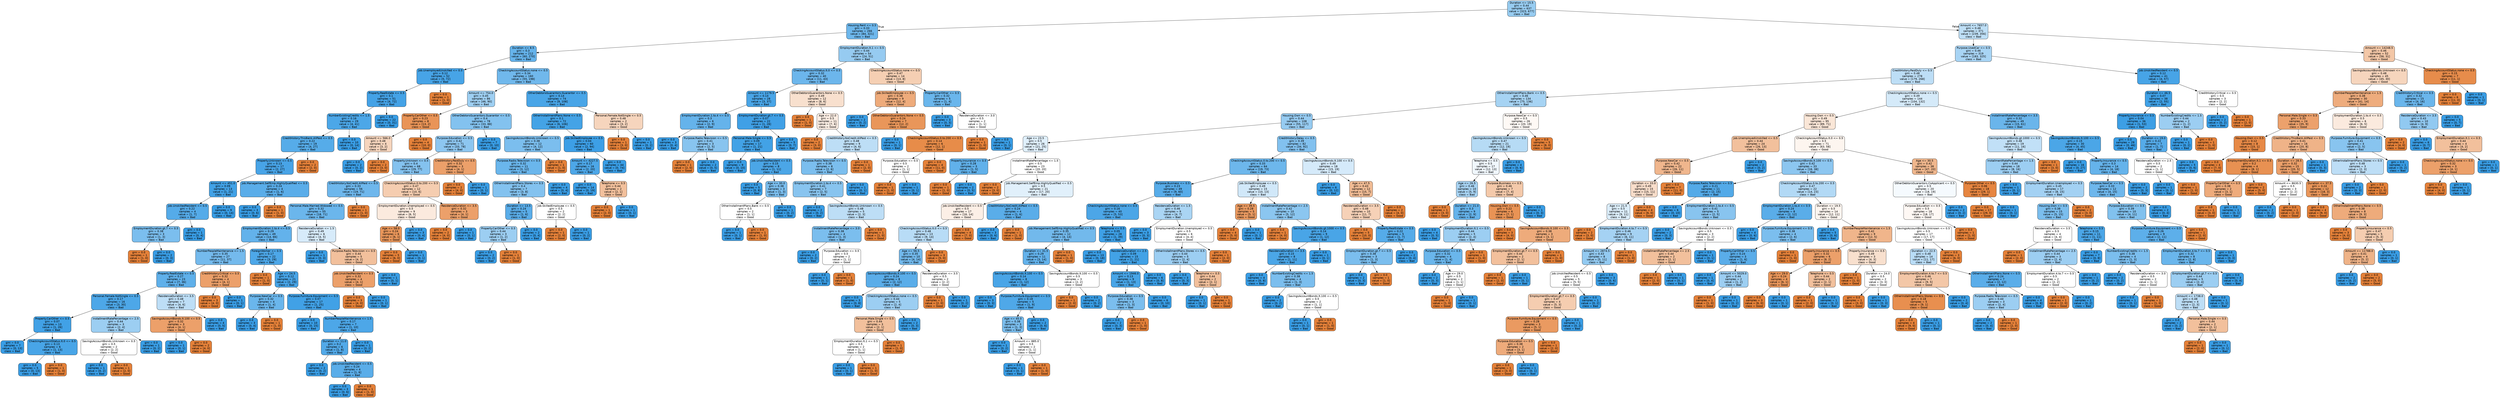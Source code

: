 digraph Tree {
node [shape=box, style="filled, rounded", color="black", fontname=helvetica] ;
edge [fontname=helvetica] ;
0 [label="Duration <= 15.5\ngini = 0.44\nsamples = 637\nvalue = [323, 677]\nclass = Bad", fillcolor="#97ccf1"] ;
1 [label="Housing.Rent <= 0.5\ngini = 0.33\nsamples = 266\nvalue = [84, 321]\nclass = Bad", fillcolor="#6db7ec"] ;
0 -> 1 [labeldistance=2.5, labelangle=45, headlabel="True"] ;
2 [label="Duration <= 8.5\ngini = 0.3\nsamples = 212\nvalue = [60, 270]\nclass = Bad", fillcolor="#65b3eb"] ;
1 -> 2 ;
3 [label="Job.UnemployedUnskilled <= 0.5\ngini = 0.12\nsamples = 52\nvalue = [5, 72]\nclass = Bad", fillcolor="#47a4e7"] ;
2 -> 3 ;
4 [label="Property.RealEstate <= 0.5\ngini = 0.1\nsamples = 51\nvalue = [4, 72]\nclass = Bad", fillcolor="#44a2e6"] ;
3 -> 4 ;
5 [label="NumberExistingCredits <= 1.5\ngini = 0.16\nsamples = 29\nvalue = [4, 41]\nclass = Bad", fillcolor="#4ca7e8"] ;
4 -> 5 ;
6 [label="CreditHistory.ThisBank.AllPaid <= 0.5\ngini = 0.22\nsamples = 19\nvalue = [4, 27]\nclass = Bad", fillcolor="#56ace9"] ;
5 -> 6 ;
7 [label="Property.Unknown <= 0.5\ngini = 0.13\nsamples = 17\nvalue = [2, 27]\nclass = Bad", fillcolor="#48a4e7"] ;
6 -> 7 ;
8 [label="Amount <= 451.0\ngini = 0.09\nsamples = 13\nvalue = [1, 21]\nclass = Bad", fillcolor="#42a2e6"] ;
7 -> 8 ;
9 [label="Job.UnskilledResident <= 0.5\ngini = 0.22\nsamples = 4\nvalue = [1, 7]\nclass = Bad", fillcolor="#55abe9"] ;
8 -> 9 ;
10 [label="EmploymentDuration.gt.7 <= 0.5\ngini = 0.38\nsamples = 3\nvalue = [1, 3]\nclass = Bad", fillcolor="#7bbeee"] ;
9 -> 10 ;
11 [label="gini = 0.0\nsamples = 1\nvalue = [1, 0]\nclass = Good", fillcolor="#e58139"] ;
10 -> 11 ;
12 [label="gini = 0.0\nsamples = 2\nvalue = [0, 3]\nclass = Bad", fillcolor="#399de5"] ;
10 -> 12 ;
13 [label="gini = 0.0\nsamples = 1\nvalue = [0, 4]\nclass = Bad", fillcolor="#399de5"] ;
9 -> 13 ;
14 [label="gini = 0.0\nsamples = 9\nvalue = [0, 14]\nclass = Bad", fillcolor="#399de5"] ;
8 -> 14 ;
15 [label="Job.Management.SelfEmp.HighlyQualified <= 0.5\ngini = 0.24\nsamples = 4\nvalue = [1, 6]\nclass = Bad", fillcolor="#5aade9"] ;
7 -> 15 ;
16 [label="gini = 0.0\nsamples = 3\nvalue = [0, 6]\nclass = Bad", fillcolor="#399de5"] ;
15 -> 16 ;
17 [label="gini = 0.0\nsamples = 1\nvalue = [1, 0]\nclass = Good", fillcolor="#e58139"] ;
15 -> 17 ;
18 [label="gini = 0.0\nsamples = 2\nvalue = [2, 0]\nclass = Good", fillcolor="#e58139"] ;
6 -> 18 ;
19 [label="gini = 0.0\nsamples = 10\nvalue = [0, 14]\nclass = Bad", fillcolor="#399de5"] ;
5 -> 19 ;
20 [label="gini = 0.0\nsamples = 22\nvalue = [0, 31]\nclass = Bad", fillcolor="#399de5"] ;
4 -> 20 ;
21 [label="gini = 0.0\nsamples = 1\nvalue = [1, 0]\nclass = Good", fillcolor="#e58139"] ;
3 -> 21 ;
22 [label="CheckingAccountStatus.none <= 0.5\ngini = 0.34\nsamples = 160\nvalue = [55, 198]\nclass = Bad", fillcolor="#70b8ec"] ;
2 -> 22 ;
23 [label="Amount <= 754.0\ngini = 0.45\nsamples = 86\nvalue = [46, 90]\nclass = Bad", fillcolor="#9ecff2"] ;
22 -> 23 ;
24 [label="Property.CarOther <= 0.5\ngini = 0.23\nsamples = 8\nvalue = [13, 2]\nclass = Good", fillcolor="#e99457"] ;
23 -> 24 ;
25 [label="Amount <= 566.0\ngini = 0.48\nsamples = 4\nvalue = [3, 2]\nclass = Good", fillcolor="#f6d5bd"] ;
24 -> 25 ;
26 [label="gini = 0.0\nsamples = 2\nvalue = [0, 2]\nclass = Bad", fillcolor="#399de5"] ;
25 -> 26 ;
27 [label="gini = 0.0\nsamples = 2\nvalue = [3, 0]\nclass = Good", fillcolor="#e58139"] ;
25 -> 27 ;
28 [label="gini = 0.0\nsamples = 4\nvalue = [10, 0]\nclass = Good", fillcolor="#e58139"] ;
24 -> 28 ;
29 [label="OtherDebtorsGuarantors.Guarantor <= 0.5\ngini = 0.4\nsamples = 78\nvalue = [33, 88]\nclass = Bad", fillcolor="#83c2ef"] ;
23 -> 29 ;
30 [label="Purpose.Education <= 0.5\ngini = 0.42\nsamples = 71\nvalue = [33, 78]\nclass = Bad", fillcolor="#8dc6f0"] ;
29 -> 30 ;
31 [label="Property.Unknown <= 0.5\ngini = 0.4\nsamples = 68\nvalue = [29, 77]\nclass = Bad", fillcolor="#84c2ef"] ;
30 -> 31 ;
32 [label="CreditHistory.NoCredit.AllPaid <= 0.5\ngini = 0.33\nsamples = 56\nvalue = [19, 71]\nclass = Bad", fillcolor="#6eb7ec"] ;
31 -> 32 ;
33 [label="Personal.Male.Married.Widowed <= 0.5\ngini = 0.32\nsamples = 55\nvalue = [18, 71]\nclass = Bad", fillcolor="#6bb6ec"] ;
32 -> 33 ;
34 [label="EmploymentDuration.1.to.4 <= 0.5\ngini = 0.29\nsamples = 49\nvalue = [14, 66]\nclass = Bad", fillcolor="#63b2eb"] ;
33 -> 34 ;
35 [label="NumberPeopleMaintenance <= 1.5\ngini = 0.35\nsamples = 27\nvalue = [11, 37]\nclass = Bad", fillcolor="#74baed"] ;
34 -> 35 ;
36 [label="Property.RealEstate <= 0.5\ngini = 0.27\nsamples = 23\nvalue = [7, 36]\nclass = Bad", fillcolor="#5fb0ea"] ;
35 -> 36 ;
37 [label="Personal.Female.NotSingle <= 0.5\ngini = 0.17\nsamples = 16\nvalue = [3, 30]\nclass = Bad", fillcolor="#4da7e8"] ;
36 -> 37 ;
38 [label="Property.CarOther <= 0.5\ngini = 0.07\nsamples = 13\nvalue = [1, 26]\nclass = Bad", fillcolor="#41a1e6"] ;
37 -> 38 ;
39 [label="gini = 0.0\nsamples = 7\nvalue = [0, 13]\nclass = Bad", fillcolor="#399de5"] ;
38 -> 39 ;
40 [label="CheckingAccountStatus.lt.0 <= 0.5\ngini = 0.13\nsamples = 6\nvalue = [1, 13]\nclass = Bad", fillcolor="#48a5e7"] ;
38 -> 40 ;
41 [label="gini = 0.0\nsamples = 5\nvalue = [0, 13]\nclass = Bad", fillcolor="#399de5"] ;
40 -> 41 ;
42 [label="gini = 0.0\nsamples = 1\nvalue = [1, 0]\nclass = Good", fillcolor="#e58139"] ;
40 -> 42 ;
43 [label="InstallmentRatePercentage <= 2.5\ngini = 0.44\nsamples = 3\nvalue = [2, 4]\nclass = Bad", fillcolor="#9ccef2"] ;
37 -> 43 ;
44 [label="SavingsAccountBonds.Unknown <= 0.5\ngini = 0.5\nsamples = 2\nvalue = [2, 2]\nclass = Good", fillcolor="#ffffff"] ;
43 -> 44 ;
45 [label="gini = 0.0\nsamples = 1\nvalue = [0, 2]\nclass = Bad", fillcolor="#399de5"] ;
44 -> 45 ;
46 [label="gini = 0.0\nsamples = 1\nvalue = [2, 0]\nclass = Good", fillcolor="#e58139"] ;
44 -> 46 ;
47 [label="gini = 0.0\nsamples = 1\nvalue = [0, 2]\nclass = Bad", fillcolor="#399de5"] ;
43 -> 47 ;
48 [label="ResidenceDuration <= 3.5\ngini = 0.48\nsamples = 7\nvalue = [4, 6]\nclass = Bad", fillcolor="#bddef6"] ;
36 -> 48 ;
49 [label="SavingsAccountBonds.lt.100 <= 0.5\ngini = 0.32\nsamples = 3\nvalue = [4, 1]\nclass = Good", fillcolor="#eca06a"] ;
48 -> 49 ;
50 [label="gini = 0.0\nsamples = 1\nvalue = [0, 1]\nclass = Bad", fillcolor="#399de5"] ;
49 -> 50 ;
51 [label="gini = 0.0\nsamples = 2\nvalue = [4, 0]\nclass = Good", fillcolor="#e58139"] ;
49 -> 51 ;
52 [label="gini = 0.0\nsamples = 4\nvalue = [0, 5]\nclass = Bad", fillcolor="#399de5"] ;
48 -> 52 ;
53 [label="CreditHistory.Critical <= 0.5\ngini = 0.32\nsamples = 4\nvalue = [4, 1]\nclass = Good", fillcolor="#eca06a"] ;
35 -> 53 ;
54 [label="gini = 0.0\nsamples = 3\nvalue = [4, 0]\nclass = Good", fillcolor="#e58139"] ;
53 -> 54 ;
55 [label="gini = 0.0\nsamples = 1\nvalue = [0, 1]\nclass = Bad", fillcolor="#399de5"] ;
53 -> 55 ;
56 [label="ForeignWorker <= 0.5\ngini = 0.17\nsamples = 22\nvalue = [3, 29]\nclass = Bad", fillcolor="#4da7e8"] ;
34 -> 56 ;
57 [label="gini = 0.0\nsamples = 1\nvalue = [1, 0]\nclass = Good", fillcolor="#e58139"] ;
56 -> 57 ;
58 [label="Age <= 24.5\ngini = 0.12\nsamples = 21\nvalue = [2, 29]\nclass = Bad", fillcolor="#47a4e7"] ;
56 -> 58 ;
59 [label="Purpose.NewCar <= 0.5\ngini = 0.32\nsamples = 4\nvalue = [1, 4]\nclass = Bad", fillcolor="#6ab6ec"] ;
58 -> 59 ;
60 [label="gini = 0.0\nsamples = 3\nvalue = [0, 4]\nclass = Bad", fillcolor="#399de5"] ;
59 -> 60 ;
61 [label="gini = 0.0\nsamples = 1\nvalue = [1, 0]\nclass = Good", fillcolor="#e58139"] ;
59 -> 61 ;
62 [label="Purpose.Furniture.Equipment <= 0.5\ngini = 0.07\nsamples = 17\nvalue = [1, 25]\nclass = Bad", fillcolor="#41a1e6"] ;
58 -> 62 ;
63 [label="gini = 0.0\nsamples = 10\nvalue = [0, 15]\nclass = Bad", fillcolor="#399de5"] ;
62 -> 63 ;
64 [label="NumberPeopleMaintenance <= 1.5\ngini = 0.17\nsamples = 7\nvalue = [1, 10]\nclass = Bad", fillcolor="#4da7e8"] ;
62 -> 64 ;
65 [label="Duration <= 11.0\ngini = 0.2\nsamples = 6\nvalue = [1, 8]\nclass = Bad", fillcolor="#52a9e8"] ;
64 -> 65 ;
66 [label="gini = 0.0\nsamples = 2\nvalue = [0, 2]\nclass = Bad", fillcolor="#399de5"] ;
65 -> 66 ;
67 [label="Job.UnskilledResident <= 0.5\ngini = 0.24\nsamples = 4\nvalue = [1, 6]\nclass = Bad", fillcolor="#5aade9"] ;
65 -> 67 ;
68 [label="gini = 0.0\nsamples = 3\nvalue = [0, 6]\nclass = Bad", fillcolor="#399de5"] ;
67 -> 68 ;
69 [label="gini = 0.0\nsamples = 1\nvalue = [1, 0]\nclass = Good", fillcolor="#e58139"] ;
67 -> 69 ;
70 [label="gini = 0.0\nsamples = 1\nvalue = [0, 2]\nclass = Bad", fillcolor="#399de5"] ;
64 -> 70 ;
71 [label="ResidenceDuration <= 1.5\ngini = 0.49\nsamples = 6\nvalue = [4, 5]\nclass = Bad", fillcolor="#d7ebfa"] ;
33 -> 71 ;
72 [label="gini = 0.0\nsamples = 1\nvalue = [0, 3]\nclass = Bad", fillcolor="#399de5"] ;
71 -> 72 ;
73 [label="Purpose.Radio.Television <= 0.5\ngini = 0.44\nsamples = 5\nvalue = [4, 2]\nclass = Good", fillcolor="#f2c09c"] ;
71 -> 73 ;
74 [label="Job.UnskilledResident <= 0.5\ngini = 0.32\nsamples = 4\nvalue = [4, 1]\nclass = Good", fillcolor="#eca06a"] ;
73 -> 74 ;
75 [label="gini = 0.0\nsamples = 3\nvalue = [4, 0]\nclass = Good", fillcolor="#e58139"] ;
74 -> 75 ;
76 [label="gini = 0.0\nsamples = 1\nvalue = [0, 1]\nclass = Bad", fillcolor="#399de5"] ;
74 -> 76 ;
77 [label="gini = 0.0\nsamples = 1\nvalue = [0, 1]\nclass = Bad", fillcolor="#399de5"] ;
73 -> 77 ;
78 [label="gini = 0.0\nsamples = 1\nvalue = [1, 0]\nclass = Good", fillcolor="#e58139"] ;
32 -> 78 ;
79 [label="CheckingAccountStatus.0.to.200 <= 0.5\ngini = 0.47\nsamples = 12\nvalue = [10, 6]\nclass = Good", fillcolor="#f5cdb0"] ;
31 -> 79 ;
80 [label="EmploymentDuration.Unemployed <= 0.5\ngini = 0.5\nsamples = 9\nvalue = [6, 5]\nclass = Good", fillcolor="#fbeade"] ;
79 -> 80 ;
81 [label="Age <= 58.0\ngini = 0.24\nsamples = 6\nvalue = [6, 1]\nclass = Good", fillcolor="#e9965a"] ;
80 -> 81 ;
82 [label="gini = 0.0\nsamples = 5\nvalue = [6, 0]\nclass = Good", fillcolor="#e58139"] ;
81 -> 82 ;
83 [label="gini = 0.0\nsamples = 1\nvalue = [0, 1]\nclass = Bad", fillcolor="#399de5"] ;
81 -> 83 ;
84 [label="gini = 0.0\nsamples = 3\nvalue = [0, 4]\nclass = Bad", fillcolor="#399de5"] ;
80 -> 84 ;
85 [label="ResidenceDuration <= 3.5\ngini = 0.32\nsamples = 3\nvalue = [4, 1]\nclass = Good", fillcolor="#eca06a"] ;
79 -> 85 ;
86 [label="gini = 0.0\nsamples = 2\nvalue = [4, 0]\nclass = Good", fillcolor="#e58139"] ;
85 -> 86 ;
87 [label="gini = 0.0\nsamples = 1\nvalue = [0, 1]\nclass = Bad", fillcolor="#399de5"] ;
85 -> 87 ;
88 [label="CreditHistory.PaidDuly <= 0.5\ngini = 0.32\nsamples = 3\nvalue = [4, 1]\nclass = Good", fillcolor="#eca06a"] ;
30 -> 88 ;
89 [label="gini = 0.0\nsamples = 2\nvalue = [4, 0]\nclass = Good", fillcolor="#e58139"] ;
88 -> 89 ;
90 [label="gini = 0.0\nsamples = 1\nvalue = [0, 1]\nclass = Bad", fillcolor="#399de5"] ;
88 -> 90 ;
91 [label="gini = 0.0\nsamples = 7\nvalue = [0, 10]\nclass = Bad", fillcolor="#399de5"] ;
29 -> 91 ;
92 [label="OtherDebtorsGuarantors.Guarantor <= 0.5\ngini = 0.14\nsamples = 74\nvalue = [9, 108]\nclass = Bad", fillcolor="#49a5e7"] ;
22 -> 92 ;
93 [label="OtherInstallmentPlans.None <= 0.5\ngini = 0.1\nsamples = 72\nvalue = [6, 106]\nclass = Bad", fillcolor="#44a3e6"] ;
92 -> 93 ;
94 [label="SavingsAccountBonds.Unknown <= 0.5\ngini = 0.38\nsamples = 12\nvalue = [4, 12]\nclass = Bad", fillcolor="#7bbeee"] ;
93 -> 94 ;
95 [label="Purpose.Radio.Television <= 0.5\ngini = 0.32\nsamples = 11\nvalue = [3, 12]\nclass = Bad", fillcolor="#6ab6ec"] ;
94 -> 95 ;
96 [label="OtherInstallmentPlans.Stores <= 0.5\ngini = 0.4\nsamples = 7\nvalue = [3, 8]\nclass = Bad", fillcolor="#83c2ef"] ;
95 -> 96 ;
97 [label="Duration <= 13.5\ngini = 0.24\nsamples = 5\nvalue = [1, 6]\nclass = Bad", fillcolor="#5aade9"] ;
96 -> 97 ;
98 [label="Property.CarOther <= 0.5\ngini = 0.44\nsamples = 3\nvalue = [1, 2]\nclass = Bad", fillcolor="#9ccef2"] ;
97 -> 98 ;
99 [label="gini = 0.0\nsamples = 2\nvalue = [0, 2]\nclass = Bad", fillcolor="#399de5"] ;
98 -> 99 ;
100 [label="gini = 0.0\nsamples = 1\nvalue = [1, 0]\nclass = Good", fillcolor="#e58139"] ;
98 -> 100 ;
101 [label="gini = 0.0\nsamples = 2\nvalue = [0, 4]\nclass = Bad", fillcolor="#399de5"] ;
97 -> 101 ;
102 [label="Job.SkilledEmployee <= 0.5\ngini = 0.5\nsamples = 2\nvalue = [2, 2]\nclass = Good", fillcolor="#ffffff"] ;
96 -> 102 ;
103 [label="gini = 0.0\nsamples = 1\nvalue = [2, 0]\nclass = Good", fillcolor="#e58139"] ;
102 -> 103 ;
104 [label="gini = 0.0\nsamples = 1\nvalue = [0, 2]\nclass = Bad", fillcolor="#399de5"] ;
102 -> 104 ;
105 [label="gini = 0.0\nsamples = 4\nvalue = [0, 4]\nclass = Bad", fillcolor="#399de5"] ;
95 -> 105 ;
106 [label="gini = 0.0\nsamples = 1\nvalue = [1, 0]\nclass = Good", fillcolor="#e58139"] ;
94 -> 106 ;
107 [label="Job.SkilledEmployee <= 0.5\ngini = 0.04\nsamples = 60\nvalue = [2, 94]\nclass = Bad", fillcolor="#3d9fe6"] ;
93 -> 107 ;
108 [label="Amount <= 4227.5\ngini = 0.17\nsamples = 16\nvalue = [2, 20]\nclass = Bad", fillcolor="#4da7e8"] ;
107 -> 108 ;
109 [label="gini = 0.0\nsamples = 14\nvalue = [0, 19]\nclass = Bad", fillcolor="#399de5"] ;
108 -> 109 ;
110 [label="Telephone <= 0.5\ngini = 0.44\nsamples = 2\nvalue = [2, 1]\nclass = Good", fillcolor="#f2c09c"] ;
108 -> 110 ;
111 [label="gini = 0.0\nsamples = 1\nvalue = [2, 0]\nclass = Good", fillcolor="#e58139"] ;
110 -> 111 ;
112 [label="gini = 0.0\nsamples = 1\nvalue = [0, 1]\nclass = Bad", fillcolor="#399de5"] ;
110 -> 112 ;
113 [label="gini = 0.0\nsamples = 44\nvalue = [0, 74]\nclass = Bad", fillcolor="#399de5"] ;
107 -> 113 ;
114 [label="Personal.Female.NotSingle <= 0.5\ngini = 0.48\nsamples = 2\nvalue = [3, 2]\nclass = Good", fillcolor="#f6d5bd"] ;
92 -> 114 ;
115 [label="gini = 0.0\nsamples = 1\nvalue = [3, 0]\nclass = Good", fillcolor="#e58139"] ;
114 -> 115 ;
116 [label="gini = 0.0\nsamples = 1\nvalue = [0, 2]\nclass = Bad", fillcolor="#399de5"] ;
114 -> 116 ;
117 [label="EmploymentDuration.lt.1 <= 0.5\ngini = 0.44\nsamples = 54\nvalue = [24, 51]\nclass = Bad", fillcolor="#96cbf1"] ;
1 -> 117 ;
118 [label="CheckingAccountStatus.lt.0 <= 0.5\ngini = 0.32\nsamples = 40\nvalue = [11, 43]\nclass = Bad", fillcolor="#6cb6ec"] ;
117 -> 118 ;
119 [label="Amount <= 1179.5\ngini = 0.14\nsamples = 28\nvalue = [3, 37]\nclass = Bad", fillcolor="#49a5e7"] ;
118 -> 119 ;
120 [label="EmploymentDuration.1.to.4 <= 0.5\ngini = 0.3\nsamples = 6\nvalue = [2, 9]\nclass = Bad", fillcolor="#65b3eb"] ;
119 -> 120 ;
121 [label="gini = 0.0\nsamples = 3\nvalue = [0, 4]\nclass = Bad", fillcolor="#399de5"] ;
120 -> 121 ;
122 [label="Purpose.Radio.Television <= 0.5\ngini = 0.41\nsamples = 3\nvalue = [2, 5]\nclass = Bad", fillcolor="#88c4ef"] ;
120 -> 122 ;
123 [label="gini = 0.0\nsamples = 1\nvalue = [2, 0]\nclass = Good", fillcolor="#e58139"] ;
122 -> 123 ;
124 [label="gini = 0.0\nsamples = 2\nvalue = [0, 5]\nclass = Bad", fillcolor="#399de5"] ;
122 -> 124 ;
125 [label="EmploymentDuration.gt.7 <= 0.5\ngini = 0.07\nsamples = 22\nvalue = [1, 28]\nclass = Bad", fillcolor="#40a0e6"] ;
119 -> 125 ;
126 [label="Personal.Male.Single <= 0.5\ngini = 0.09\nsamples = 17\nvalue = [1, 21]\nclass = Bad", fillcolor="#42a2e6"] ;
125 -> 126 ;
127 [label="gini = 0.0\nsamples = 9\nvalue = [0, 10]\nclass = Bad", fillcolor="#399de5"] ;
126 -> 127 ;
128 [label="Job.UnskilledResident <= 0.5\ngini = 0.15\nsamples = 8\nvalue = [1, 11]\nclass = Bad", fillcolor="#4ba6e7"] ;
126 -> 128 ;
129 [label="gini = 0.0\nsamples = 5\nvalue = [0, 8]\nclass = Bad", fillcolor="#399de5"] ;
128 -> 129 ;
130 [label="Age <= 30.0\ngini = 0.38\nsamples = 3\nvalue = [1, 3]\nclass = Bad", fillcolor="#7bbeee"] ;
128 -> 130 ;
131 [label="OtherInstallmentPlans.Bank <= 0.5\ngini = 0.5\nsamples = 2\nvalue = [1, 1]\nclass = Good", fillcolor="#ffffff"] ;
130 -> 131 ;
132 [label="gini = 0.0\nsamples = 1\nvalue = [0, 1]\nclass = Bad", fillcolor="#399de5"] ;
131 -> 132 ;
133 [label="gini = 0.0\nsamples = 1\nvalue = [1, 0]\nclass = Good", fillcolor="#e58139"] ;
131 -> 133 ;
134 [label="gini = 0.0\nsamples = 1\nvalue = [0, 2]\nclass = Bad", fillcolor="#399de5"] ;
130 -> 134 ;
135 [label="gini = 0.0\nsamples = 5\nvalue = [0, 7]\nclass = Bad", fillcolor="#399de5"] ;
125 -> 135 ;
136 [label="OtherDebtorsGuarantors.None <= 0.5\ngini = 0.49\nsamples = 12\nvalue = [8, 6]\nclass = Good", fillcolor="#f8e0ce"] ;
118 -> 136 ;
137 [label="gini = 0.0\nsamples = 1\nvalue = [1, 0]\nclass = Good", fillcolor="#e58139"] ;
136 -> 137 ;
138 [label="Age <= 22.0\ngini = 0.5\nsamples = 11\nvalue = [7, 6]\nclass = Good", fillcolor="#fbede3"] ;
136 -> 138 ;
139 [label="gini = 0.0\nsamples = 2\nvalue = [3, 0]\nclass = Good", fillcolor="#e58139"] ;
138 -> 139 ;
140 [label="CreditHistory.NoCredit.AllPaid <= 0.5\ngini = 0.48\nsamples = 9\nvalue = [4, 6]\nclass = Bad", fillcolor="#bddef6"] ;
138 -> 140 ;
141 [label="Purpose.Radio.Television <= 0.5\ngini = 0.38\nsamples = 8\nvalue = [2, 6]\nclass = Bad", fillcolor="#7bbeee"] ;
140 -> 141 ;
142 [label="EmploymentDuration.1.to.4 <= 0.5\ngini = 0.41\nsamples = 7\nvalue = [2, 5]\nclass = Bad", fillcolor="#88c4ef"] ;
141 -> 142 ;
143 [label="gini = 0.0\nsamples = 2\nvalue = [0, 2]\nclass = Bad", fillcolor="#399de5"] ;
142 -> 143 ;
144 [label="SavingsAccountBonds.Unknown <= 0.5\ngini = 0.48\nsamples = 5\nvalue = [2, 3]\nclass = Bad", fillcolor="#bddef6"] ;
142 -> 144 ;
145 [label="InstallmentRatePercentage <= 3.0\ngini = 0.38\nsamples = 4\nvalue = [1, 3]\nclass = Bad", fillcolor="#7bbeee"] ;
144 -> 145 ;
146 [label="gini = 0.0\nsamples = 2\nvalue = [0, 2]\nclass = Bad", fillcolor="#399de5"] ;
145 -> 146 ;
147 [label="Purpose.Education <= 0.5\ngini = 0.5\nsamples = 2\nvalue = [1, 1]\nclass = Good", fillcolor="#ffffff"] ;
145 -> 147 ;
148 [label="gini = 0.0\nsamples = 1\nvalue = [0, 1]\nclass = Bad", fillcolor="#399de5"] ;
147 -> 148 ;
149 [label="gini = 0.0\nsamples = 1\nvalue = [1, 0]\nclass = Good", fillcolor="#e58139"] ;
147 -> 149 ;
150 [label="gini = 0.0\nsamples = 1\nvalue = [1, 0]\nclass = Good", fillcolor="#e58139"] ;
144 -> 150 ;
151 [label="gini = 0.0\nsamples = 1\nvalue = [0, 1]\nclass = Bad", fillcolor="#399de5"] ;
141 -> 151 ;
152 [label="gini = 0.0\nsamples = 1\nvalue = [2, 0]\nclass = Good", fillcolor="#e58139"] ;
140 -> 152 ;
153 [label="CheckingAccountStatus.none <= 0.5\ngini = 0.47\nsamples = 14\nvalue = [13, 8]\nclass = Good", fillcolor="#f5cfb3"] ;
117 -> 153 ;
154 [label="Job.SkilledEmployee <= 0.5\ngini = 0.38\nsamples = 9\nvalue = [12, 4]\nclass = Good", fillcolor="#eeab7b"] ;
153 -> 154 ;
155 [label="gini = 0.0\nsamples = 2\nvalue = [0, 2]\nclass = Bad", fillcolor="#399de5"] ;
154 -> 155 ;
156 [label="OtherDebtorsGuarantors.None <= 0.5\ngini = 0.24\nsamples = 7\nvalue = [12, 2]\nclass = Good", fillcolor="#e9965a"] ;
154 -> 156 ;
157 [label="gini = 0.0\nsamples = 1\nvalue = [0, 1]\nclass = Bad", fillcolor="#399de5"] ;
156 -> 157 ;
158 [label="CheckingAccountStatus.0.to.200 <= 0.5\ngini = 0.14\nsamples = 6\nvalue = [12, 1]\nclass = Good", fillcolor="#e78c49"] ;
156 -> 158 ;
159 [label="Purpose.Education <= 0.5\ngini = 0.5\nsamples = 2\nvalue = [1, 1]\nclass = Good", fillcolor="#ffffff"] ;
158 -> 159 ;
160 [label="gini = 0.0\nsamples = 1\nvalue = [1, 0]\nclass = Good", fillcolor="#e58139"] ;
159 -> 160 ;
161 [label="gini = 0.0\nsamples = 1\nvalue = [0, 1]\nclass = Bad", fillcolor="#399de5"] ;
159 -> 161 ;
162 [label="gini = 0.0\nsamples = 4\nvalue = [11, 0]\nclass = Good", fillcolor="#e58139"] ;
158 -> 162 ;
163 [label="Property.CarOther <= 0.5\ngini = 0.32\nsamples = 5\nvalue = [1, 4]\nclass = Bad", fillcolor="#6ab6ec"] ;
153 -> 163 ;
164 [label="gini = 0.0\nsamples = 3\nvalue = [0, 3]\nclass = Bad", fillcolor="#399de5"] ;
163 -> 164 ;
165 [label="ResidenceDuration <= 3.0\ngini = 0.5\nsamples = 2\nvalue = [1, 1]\nclass = Good", fillcolor="#ffffff"] ;
163 -> 165 ;
166 [label="gini = 0.0\nsamples = 1\nvalue = [1, 0]\nclass = Good", fillcolor="#e58139"] ;
165 -> 166 ;
167 [label="gini = 0.0\nsamples = 1\nvalue = [0, 1]\nclass = Bad", fillcolor="#399de5"] ;
165 -> 167 ;
168 [label="Amount <= 7657.0\ngini = 0.48\nsamples = 371\nvalue = [239, 356]\nclass = Bad", fillcolor="#bedff6"] ;
0 -> 168 [labeldistance=2.5, labelangle=-45, headlabel="False"] ;
169 [label="Purpose.UsedCar <= 0.5\ngini = 0.46\nsamples = 319\nvalue = [183, 325]\nclass = Bad", fillcolor="#a8d4f4"] ;
168 -> 169 ;
170 [label="CreditHistory.PaidDuly <= 0.5\ngini = 0.48\nsamples = 278\nvalue = [179, 268]\nclass = Bad", fillcolor="#bddef6"] ;
169 -> 170 ;
171 [label="OtherInstallmentPlans.Bank <= 0.5\ngini = 0.46\nsamples = 134\nvalue = [75, 136]\nclass = Bad", fillcolor="#a6d3f3"] ;
170 -> 171 ;
172 [label="Housing.Own <= 0.5\ngini = 0.44\nsamples = 108\nvalue = [55, 117]\nclass = Bad", fillcolor="#96cbf1"] ;
171 -> 172 ;
173 [label="Age <= 23.5\ngini = 0.5\nsamples = 26\nvalue = [21, 25]\nclass = Bad", fillcolor="#dfeffb"] ;
172 -> 173 ;
174 [label="Property.Insurance <= 0.5\ngini = 0.28\nsamples = 3\nvalue = [1, 5]\nclass = Bad", fillcolor="#61b1ea"] ;
173 -> 174 ;
175 [label="gini = 0.0\nsamples = 1\nvalue = [1, 0]\nclass = Good", fillcolor="#e58139"] ;
174 -> 175 ;
176 [label="gini = 0.0\nsamples = 2\nvalue = [0, 5]\nclass = Bad", fillcolor="#399de5"] ;
174 -> 176 ;
177 [label="InstallmentRatePercentage <= 1.5\ngini = 0.5\nsamples = 23\nvalue = [20, 20]\nclass = Good", fillcolor="#ffffff"] ;
173 -> 177 ;
178 [label="gini = 0.0\nsamples = 2\nvalue = [3, 0]\nclass = Good", fillcolor="#e58139"] ;
177 -> 178 ;
179 [label="Job.Management.SelfEmp.HighlyQualified <= 0.5\ngini = 0.5\nsamples = 21\nvalue = [17, 20]\nclass = Bad", fillcolor="#e1f0fb"] ;
177 -> 179 ;
180 [label="Job.UnskilledResident <= 0.5\ngini = 0.5\nsamples = 17\nvalue = [16, 14]\nclass = Good", fillcolor="#fcefe6"] ;
179 -> 180 ;
181 [label="CheckingAccountStatus.lt.0 <= 0.5\ngini = 0.48\nsamples = 13\nvalue = [9, 14]\nclass = Bad", fillcolor="#b8dcf6"] ;
180 -> 181 ;
182 [label="Age <= 56.5\ngini = 0.35\nsamples = 10\nvalue = [4, 14]\nclass = Bad", fillcolor="#72b9ec"] ;
181 -> 182 ;
183 [label="SavingsAccountBonds.lt.100 <= 0.5\ngini = 0.24\nsamples = 8\nvalue = [2, 12]\nclass = Bad", fillcolor="#5aade9"] ;
182 -> 183 ;
184 [label="gini = 0.0\nsamples = 3\nvalue = [0, 8]\nclass = Bad", fillcolor="#399de5"] ;
183 -> 184 ;
185 [label="CheckingAccountStatus.none <= 0.5\ngini = 0.44\nsamples = 5\nvalue = [2, 4]\nclass = Bad", fillcolor="#9ccef2"] ;
183 -> 185 ;
186 [label="Personal.Male.Single <= 0.5\ngini = 0.44\nsamples = 3\nvalue = [2, 1]\nclass = Good", fillcolor="#f2c09c"] ;
185 -> 186 ;
187 [label="EmploymentDuration.lt.1 <= 0.5\ngini = 0.5\nsamples = 2\nvalue = [1, 1]\nclass = Good", fillcolor="#ffffff"] ;
186 -> 187 ;
188 [label="gini = 0.0\nsamples = 1\nvalue = [0, 1]\nclass = Bad", fillcolor="#399de5"] ;
187 -> 188 ;
189 [label="gini = 0.0\nsamples = 1\nvalue = [1, 0]\nclass = Good", fillcolor="#e58139"] ;
187 -> 189 ;
190 [label="gini = 0.0\nsamples = 1\nvalue = [1, 0]\nclass = Good", fillcolor="#e58139"] ;
186 -> 190 ;
191 [label="gini = 0.0\nsamples = 2\nvalue = [0, 3]\nclass = Bad", fillcolor="#399de5"] ;
185 -> 191 ;
192 [label="ResidenceDuration <= 3.5\ngini = 0.5\nsamples = 2\nvalue = [2, 2]\nclass = Good", fillcolor="#ffffff"] ;
182 -> 192 ;
193 [label="gini = 0.0\nsamples = 1\nvalue = [2, 0]\nclass = Good", fillcolor="#e58139"] ;
192 -> 193 ;
194 [label="gini = 0.0\nsamples = 1\nvalue = [0, 2]\nclass = Bad", fillcolor="#399de5"] ;
192 -> 194 ;
195 [label="gini = 0.0\nsamples = 3\nvalue = [5, 0]\nclass = Good", fillcolor="#e58139"] ;
181 -> 195 ;
196 [label="gini = 0.0\nsamples = 4\nvalue = [7, 0]\nclass = Good", fillcolor="#e58139"] ;
180 -> 196 ;
197 [label="CreditHistory.NoCredit.AllPaid <= 0.5\ngini = 0.24\nsamples = 4\nvalue = [1, 6]\nclass = Bad", fillcolor="#5aade9"] ;
179 -> 197 ;
198 [label="gini = 0.0\nsamples = 3\nvalue = [0, 6]\nclass = Bad", fillcolor="#399de5"] ;
197 -> 198 ;
199 [label="gini = 0.0\nsamples = 1\nvalue = [1, 0]\nclass = Good", fillcolor="#e58139"] ;
197 -> 199 ;
200 [label="CreditHistory.Delay <= 0.5\ngini = 0.39\nsamples = 82\nvalue = [34, 92]\nclass = Bad", fillcolor="#82c1ef"] ;
172 -> 200 ;
201 [label="CheckingAccountStatus.0.to.200 <= 0.5\ngini = 0.33\nsamples = 64\nvalue = [19, 73]\nclass = Bad", fillcolor="#6db7ec"] ;
200 -> 201 ;
202 [label="Purpose.Business <= 0.5\ngini = 0.23\nsamples = 49\nvalue = [9, 60]\nclass = Bad", fillcolor="#57ace9"] ;
201 -> 202 ;
203 [label="CheckingAccountStatus.none <= 0.5\ngini = 0.16\nsamples = 40\nvalue = [5, 53]\nclass = Bad", fillcolor="#4ca6e7"] ;
202 -> 203 ;
204 [label="Job.Management.SelfEmp.HighlyQualified <= 0.5\ngini = 0.35\nsamples = 12\nvalue = [4, 14]\nclass = Bad", fillcolor="#72b9ec"] ;
203 -> 204 ;
205 [label="Duration <= 31.5\ngini = 0.29\nsamples = 11\nvalue = [3, 14]\nclass = Bad", fillcolor="#63b2eb"] ;
204 -> 205 ;
206 [label="SavingsAccountBonds.lt.100 <= 0.5\ngini = 0.14\nsamples = 8\nvalue = [1, 12]\nclass = Bad", fillcolor="#49a5e7"] ;
205 -> 206 ;
207 [label="gini = 0.0\nsamples = 3\nvalue = [0, 3]\nclass = Bad", fillcolor="#399de5"] ;
206 -> 207 ;
208 [label="Purpose.Furniture.Equipment <= 0.5\ngini = 0.18\nsamples = 5\nvalue = [1, 9]\nclass = Bad", fillcolor="#4fa8e8"] ;
206 -> 208 ;
209 [label="Age <= 45.0\ngini = 0.38\nsamples = 3\nvalue = [1, 3]\nclass = Bad", fillcolor="#7bbeee"] ;
208 -> 209 ;
210 [label="gini = 0.0\nsamples = 1\nvalue = [0, 2]\nclass = Bad", fillcolor="#399de5"] ;
209 -> 210 ;
211 [label="Amount <= 885.0\ngini = 0.5\nsamples = 2\nvalue = [1, 1]\nclass = Good", fillcolor="#ffffff"] ;
209 -> 211 ;
212 [label="gini = 0.0\nsamples = 1\nvalue = [0, 1]\nclass = Bad", fillcolor="#399de5"] ;
211 -> 212 ;
213 [label="gini = 0.0\nsamples = 1\nvalue = [1, 0]\nclass = Good", fillcolor="#e58139"] ;
211 -> 213 ;
214 [label="gini = 0.0\nsamples = 2\nvalue = [0, 6]\nclass = Bad", fillcolor="#399de5"] ;
208 -> 214 ;
215 [label="SavingsAccountBonds.lt.100 <= 0.5\ngini = 0.5\nsamples = 3\nvalue = [2, 2]\nclass = Good", fillcolor="#ffffff"] ;
205 -> 215 ;
216 [label="gini = 0.0\nsamples = 1\nvalue = [2, 0]\nclass = Good", fillcolor="#e58139"] ;
215 -> 216 ;
217 [label="gini = 0.0\nsamples = 2\nvalue = [0, 2]\nclass = Bad", fillcolor="#399de5"] ;
215 -> 217 ;
218 [label="gini = 0.0\nsamples = 1\nvalue = [1, 0]\nclass = Good", fillcolor="#e58139"] ;
204 -> 218 ;
219 [label="Telephone <= 0.5\ngini = 0.05\nsamples = 28\nvalue = [1, 39]\nclass = Bad", fillcolor="#3ea0e6"] ;
203 -> 219 ;
220 [label="gini = 0.0\nsamples = 13\nvalue = [0, 18]\nclass = Bad", fillcolor="#399de5"] ;
219 -> 220 ;
221 [label="ResidenceDuration <= 2.5\ngini = 0.09\nsamples = 15\nvalue = [1, 21]\nclass = Bad", fillcolor="#42a2e6"] ;
219 -> 221 ;
222 [label="Amount <= 1946.0\ngini = 0.13\nsamples = 9\nvalue = [1, 13]\nclass = Bad", fillcolor="#48a5e7"] ;
221 -> 222 ;
223 [label="Purpose.Education <= 0.5\ngini = 0.38\nsamples = 3\nvalue = [1, 3]\nclass = Bad", fillcolor="#7bbeee"] ;
222 -> 223 ;
224 [label="gini = 0.0\nsamples = 2\nvalue = [0, 3]\nclass = Bad", fillcolor="#399de5"] ;
223 -> 224 ;
225 [label="gini = 0.0\nsamples = 1\nvalue = [1, 0]\nclass = Good", fillcolor="#e58139"] ;
223 -> 225 ;
226 [label="gini = 0.0\nsamples = 6\nvalue = [0, 10]\nclass = Bad", fillcolor="#399de5"] ;
222 -> 226 ;
227 [label="gini = 0.0\nsamples = 6\nvalue = [0, 8]\nclass = Bad", fillcolor="#399de5"] ;
221 -> 227 ;
228 [label="ResidenceDuration <= 1.5\ngini = 0.46\nsamples = 9\nvalue = [4, 7]\nclass = Bad", fillcolor="#aad5f4"] ;
202 -> 228 ;
229 [label="gini = 0.0\nsamples = 3\nvalue = [0, 3]\nclass = Bad", fillcolor="#399de5"] ;
228 -> 229 ;
230 [label="EmploymentDuration.Unemployed <= 0.5\ngini = 0.5\nsamples = 6\nvalue = [4, 4]\nclass = Good", fillcolor="#ffffff"] ;
228 -> 230 ;
231 [label="OtherInstallmentPlans.Stores <= 0.5\ngini = 0.44\nsamples = 5\nvalue = [2, 4]\nclass = Bad", fillcolor="#9ccef2"] ;
230 -> 231 ;
232 [label="gini = 0.0\nsamples = 3\nvalue = [0, 3]\nclass = Bad", fillcolor="#399de5"] ;
231 -> 232 ;
233 [label="Telephone <= 0.5\ngini = 0.44\nsamples = 2\nvalue = [2, 1]\nclass = Good", fillcolor="#f2c09c"] ;
231 -> 233 ;
234 [label="gini = 0.0\nsamples = 1\nvalue = [0, 1]\nclass = Bad", fillcolor="#399de5"] ;
233 -> 234 ;
235 [label="gini = 0.0\nsamples = 1\nvalue = [2, 0]\nclass = Good", fillcolor="#e58139"] ;
233 -> 235 ;
236 [label="gini = 0.0\nsamples = 1\nvalue = [2, 0]\nclass = Good", fillcolor="#e58139"] ;
230 -> 236 ;
237 [label="Job.SkilledEmployee <= 0.5\ngini = 0.49\nsamples = 15\nvalue = [10, 13]\nclass = Bad", fillcolor="#d1e8f9"] ;
201 -> 237 ;
238 [label="Age <= 39.5\ngini = 0.28\nsamples = 5\nvalue = [5, 1]\nclass = Good", fillcolor="#ea9a61"] ;
237 -> 238 ;
239 [label="gini = 0.0\nsamples = 4\nvalue = [5, 0]\nclass = Good", fillcolor="#e58139"] ;
238 -> 239 ;
240 [label="gini = 0.0\nsamples = 1\nvalue = [0, 1]\nclass = Bad", fillcolor="#399de5"] ;
238 -> 240 ;
241 [label="InstallmentRatePercentage <= 2.5\ngini = 0.42\nsamples = 10\nvalue = [5, 12]\nclass = Bad", fillcolor="#8bc6f0"] ;
237 -> 241 ;
242 [label="gini = 0.0\nsamples = 1\nvalue = [4, 0]\nclass = Good", fillcolor="#e58139"] ;
241 -> 242 ;
243 [label="SavingsAccountBonds.gt.1000 <= 0.5\ngini = 0.14\nsamples = 9\nvalue = [1, 12]\nclass = Bad", fillcolor="#49a5e7"] ;
241 -> 243 ;
244 [label="ResidenceDuration <= 3.5\ngini = 0.15\nsamples = 8\nvalue = [1, 11]\nclass = Bad", fillcolor="#4ba6e7"] ;
243 -> 244 ;
245 [label="gini = 0.0\nsamples = 4\nvalue = [0, 8]\nclass = Bad", fillcolor="#399de5"] ;
244 -> 245 ;
246 [label="NumberExistingCredits <= 1.5\ngini = 0.38\nsamples = 4\nvalue = [1, 3]\nclass = Bad", fillcolor="#7bbeee"] ;
244 -> 246 ;
247 [label="gini = 0.0\nsamples = 2\nvalue = [0, 2]\nclass = Bad", fillcolor="#399de5"] ;
246 -> 247 ;
248 [label="SavingsAccountBonds.lt.100 <= 0.5\ngini = 0.5\nsamples = 2\nvalue = [1, 1]\nclass = Good", fillcolor="#ffffff"] ;
246 -> 248 ;
249 [label="gini = 0.0\nsamples = 1\nvalue = [0, 1]\nclass = Bad", fillcolor="#399de5"] ;
248 -> 249 ;
250 [label="gini = 0.0\nsamples = 1\nvalue = [1, 0]\nclass = Good", fillcolor="#e58139"] ;
248 -> 250 ;
251 [label="gini = 0.0\nsamples = 1\nvalue = [0, 1]\nclass = Bad", fillcolor="#399de5"] ;
243 -> 251 ;
252 [label="SavingsAccountBonds.lt.100 <= 0.5\ngini = 0.49\nsamples = 18\nvalue = [15, 19]\nclass = Bad", fillcolor="#d5eafa"] ;
200 -> 252 ;
253 [label="gini = 0.0\nsamples = 6\nvalue = [0, 12]\nclass = Bad", fillcolor="#399de5"] ;
252 -> 253 ;
254 [label="Age <= 47.5\ngini = 0.43\nsamples = 12\nvalue = [15, 7]\nclass = Good", fillcolor="#f1bc95"] ;
252 -> 254 ;
255 [label="ResidenceDuration <= 3.5\ngini = 0.48\nsamples = 10\nvalue = [11, 7]\nclass = Good", fillcolor="#f6d1b7"] ;
254 -> 255 ;
256 [label="gini = 0.0\nsamples = 5\nvalue = [10, 0]\nclass = Good", fillcolor="#e58139"] ;
255 -> 256 ;
257 [label="Property.RealEstate <= 0.5\ngini = 0.22\nsamples = 5\nvalue = [1, 7]\nclass = Bad", fillcolor="#55abe9"] ;
255 -> 257 ;
258 [label="EmploymentDuration.gt.7 <= 0.5\ngini = 0.38\nsamples = 3\nvalue = [1, 3]\nclass = Bad", fillcolor="#7bbeee"] ;
257 -> 258 ;
259 [label="gini = 0.0\nsamples = 2\nvalue = [0, 3]\nclass = Bad", fillcolor="#399de5"] ;
258 -> 259 ;
260 [label="gini = 0.0\nsamples = 1\nvalue = [1, 0]\nclass = Good", fillcolor="#e58139"] ;
258 -> 260 ;
261 [label="gini = 0.0\nsamples = 2\nvalue = [0, 4]\nclass = Bad", fillcolor="#399de5"] ;
257 -> 261 ;
262 [label="gini = 0.0\nsamples = 2\nvalue = [4, 0]\nclass = Good", fillcolor="#e58139"] ;
254 -> 262 ;
263 [label="Purpose.NewCar <= 0.5\ngini = 0.5\nsamples = 26\nvalue = [20, 19]\nclass = Good", fillcolor="#fef9f5"] ;
171 -> 263 ;
264 [label="SavingsAccountBonds.Unknown <= 0.5\ngini = 0.47\nsamples = 21\nvalue = [12, 19]\nclass = Bad", fillcolor="#b6dbf5"] ;
263 -> 264 ;
265 [label="Telephone <= 0.5\ngini = 0.5\nsamples = 17\nvalue = [12, 13]\nclass = Bad", fillcolor="#f0f7fd"] ;
264 -> 265 ;
266 [label="Age <= 26.5\ngini = 0.46\nsamples = 10\nvalue = [5, 9]\nclass = Bad", fillcolor="#a7d3f3"] ;
265 -> 266 ;
267 [label="gini = 0.0\nsamples = 1\nvalue = [3, 0]\nclass = Good", fillcolor="#e58139"] ;
266 -> 267 ;
268 [label="Duration <= 21.0\ngini = 0.3\nsamples = 9\nvalue = [2, 9]\nclass = Bad", fillcolor="#65b3eb"] ;
266 -> 268 ;
269 [label="gini = 0.0\nsamples = 4\nvalue = [0, 5]\nclass = Bad", fillcolor="#399de5"] ;
268 -> 269 ;
270 [label="EmploymentDuration.lt.1 <= 0.5\ngini = 0.44\nsamples = 5\nvalue = [2, 4]\nclass = Bad", fillcolor="#9ccef2"] ;
268 -> 270 ;
271 [label="Purpose.Education <= 0.5\ngini = 0.32\nsamples = 4\nvalue = [1, 4]\nclass = Bad", fillcolor="#6ab6ec"] ;
270 -> 271 ;
272 [label="gini = 0.0\nsamples = 2\nvalue = [0, 3]\nclass = Bad", fillcolor="#399de5"] ;
271 -> 272 ;
273 [label="Age <= 29.0\ngini = 0.5\nsamples = 2\nvalue = [1, 1]\nclass = Good", fillcolor="#ffffff"] ;
271 -> 273 ;
274 [label="gini = 0.0\nsamples = 1\nvalue = [1, 0]\nclass = Good", fillcolor="#e58139"] ;
273 -> 274 ;
275 [label="gini = 0.0\nsamples = 1\nvalue = [0, 1]\nclass = Bad", fillcolor="#399de5"] ;
273 -> 275 ;
276 [label="gini = 0.0\nsamples = 1\nvalue = [1, 0]\nclass = Good", fillcolor="#e58139"] ;
270 -> 276 ;
277 [label="Purpose.Business <= 0.5\ngini = 0.46\nsamples = 7\nvalue = [7, 4]\nclass = Good", fillcolor="#f4c9aa"] ;
265 -> 277 ;
278 [label="Housing.Own <= 0.5\ngini = 0.22\nsamples = 6\nvalue = [7, 1]\nclass = Good", fillcolor="#e99355"] ;
277 -> 278 ;
279 [label="gini = 0.0\nsamples = 3\nvalue = [4, 0]\nclass = Good", fillcolor="#e58139"] ;
278 -> 279 ;
280 [label="SavingsAccountBonds.lt.100 <= 0.5\ngini = 0.38\nsamples = 3\nvalue = [3, 1]\nclass = Good", fillcolor="#eeab7b"] ;
278 -> 280 ;
281 [label="EmploymentDuration.gt.7 <= 0.5\ngini = 0.44\nsamples = 2\nvalue = [2, 1]\nclass = Good", fillcolor="#f2c09c"] ;
280 -> 281 ;
282 [label="gini = 0.0\nsamples = 1\nvalue = [2, 0]\nclass = Good", fillcolor="#e58139"] ;
281 -> 282 ;
283 [label="gini = 0.0\nsamples = 1\nvalue = [0, 1]\nclass = Bad", fillcolor="#399de5"] ;
281 -> 283 ;
284 [label="gini = 0.0\nsamples = 1\nvalue = [1, 0]\nclass = Good", fillcolor="#e58139"] ;
280 -> 284 ;
285 [label="gini = 0.0\nsamples = 1\nvalue = [0, 3]\nclass = Bad", fillcolor="#399de5"] ;
277 -> 285 ;
286 [label="gini = 0.0\nsamples = 4\nvalue = [0, 6]\nclass = Bad", fillcolor="#399de5"] ;
264 -> 286 ;
287 [label="gini = 0.0\nsamples = 5\nvalue = [8, 0]\nclass = Good", fillcolor="#e58139"] ;
263 -> 287 ;
288 [label="CheckingAccountStatus.none <= 0.5\ngini = 0.49\nsamples = 144\nvalue = [104, 132]\nclass = Bad", fillcolor="#d5eaf9"] ;
170 -> 288 ;
289 [label="Housing.Own <= 0.5\ngini = 0.49\nsamples = 95\nvalue = [89, 71]\nclass = Good", fillcolor="#fae6d7"] ;
288 -> 289 ;
290 [label="Job.UnemployedUnskilled <= 0.5\ngini = 0.44\nsamples = 24\nvalue = [26, 13]\nclass = Good", fillcolor="#f2c09c"] ;
289 -> 290 ;
291 [label="Purpose.NewCar <= 0.5\ngini = 0.42\nsamples = 22\nvalue = [26, 11]\nclass = Good", fillcolor="#f0b68d"] ;
290 -> 291 ;
292 [label="Duration <= 33.0\ngini = 0.49\nsamples = 15\nvalue = [15, 11]\nclass = Good", fillcolor="#f8ddca"] ;
291 -> 292 ;
293 [label="Age <= 21.5\ngini = 0.5\nsamples = 11\nvalue = [9, 11]\nclass = Bad", fillcolor="#dbedfa"] ;
292 -> 293 ;
294 [label="gini = 0.0\nsamples = 2\nvalue = [3, 0]\nclass = Good", fillcolor="#e58139"] ;
293 -> 294 ;
295 [label="EmploymentDuration.4.to.7 <= 0.5\ngini = 0.46\nsamples = 9\nvalue = [6, 11]\nclass = Bad", fillcolor="#a5d2f3"] ;
293 -> 295 ;
296 [label="Amount <= 2874.5\ngini = 0.43\nsamples = 8\nvalue = [5, 11]\nclass = Bad", fillcolor="#93caf1"] ;
295 -> 296 ;
297 [label="Job.UnskilledResident <= 0.5\ngini = 0.5\nsamples = 5\nvalue = [5, 5]\nclass = Good", fillcolor="#ffffff"] ;
296 -> 297 ;
298 [label="EmploymentDuration.gt.7 <= 0.5\ngini = 0.47\nsamples = 4\nvalue = [5, 3]\nclass = Good", fillcolor="#f5cdb0"] ;
297 -> 298 ;
299 [label="Purpose.Furniture.Equipment <= 0.5\ngini = 0.28\nsamples = 3\nvalue = [5, 1]\nclass = Good", fillcolor="#ea9a61"] ;
298 -> 299 ;
300 [label="Purpose.Education <= 0.5\ngini = 0.38\nsamples = 2\nvalue = [3, 1]\nclass = Good", fillcolor="#eeab7b"] ;
299 -> 300 ;
301 [label="gini = 0.0\nsamples = 1\nvalue = [3, 0]\nclass = Good", fillcolor="#e58139"] ;
300 -> 301 ;
302 [label="gini = 0.0\nsamples = 1\nvalue = [0, 1]\nclass = Bad", fillcolor="#399de5"] ;
300 -> 302 ;
303 [label="gini = 0.0\nsamples = 1\nvalue = [2, 0]\nclass = Good", fillcolor="#e58139"] ;
299 -> 303 ;
304 [label="gini = 0.0\nsamples = 1\nvalue = [0, 2]\nclass = Bad", fillcolor="#399de5"] ;
298 -> 304 ;
305 [label="gini = 0.0\nsamples = 1\nvalue = [0, 2]\nclass = Bad", fillcolor="#399de5"] ;
297 -> 305 ;
306 [label="gini = 0.0\nsamples = 3\nvalue = [0, 6]\nclass = Bad", fillcolor="#399de5"] ;
296 -> 306 ;
307 [label="gini = 0.0\nsamples = 1\nvalue = [1, 0]\nclass = Good", fillcolor="#e58139"] ;
295 -> 307 ;
308 [label="gini = 0.0\nsamples = 4\nvalue = [6, 0]\nclass = Good", fillcolor="#e58139"] ;
292 -> 308 ;
309 [label="gini = 0.0\nsamples = 7\nvalue = [11, 0]\nclass = Good", fillcolor="#e58139"] ;
291 -> 309 ;
310 [label="gini = 0.0\nsamples = 2\nvalue = [0, 2]\nclass = Bad", fillcolor="#399de5"] ;
290 -> 310 ;
311 [label="CheckingAccountStatus.lt.0 <= 0.5\ngini = 0.5\nsamples = 71\nvalue = [63, 58]\nclass = Good", fillcolor="#fdf5ef"] ;
289 -> 311 ;
312 [label="SavingsAccountBonds.lt.100 <= 0.5\ngini = 0.42\nsamples = 33\nvalue = [16, 38]\nclass = Bad", fillcolor="#8cc6f0"] ;
311 -> 312 ;
313 [label="Purpose.Radio.Television <= 0.5\ngini = 0.21\nsamples = 11\nvalue = [2, 15]\nclass = Bad", fillcolor="#53aae8"] ;
312 -> 313 ;
314 [label="gini = 0.0\nsamples = 6\nvalue = [0, 10]\nclass = Bad", fillcolor="#399de5"] ;
313 -> 314 ;
315 [label="EmploymentDuration.1.to.4 <= 0.5\ngini = 0.41\nsamples = 5\nvalue = [2, 5]\nclass = Bad", fillcolor="#88c4ef"] ;
313 -> 315 ;
316 [label="gini = 0.0\nsamples = 2\nvalue = [0, 3]\nclass = Bad", fillcolor="#399de5"] ;
315 -> 316 ;
317 [label="SavingsAccountBonds.Unknown <= 0.5\ngini = 0.5\nsamples = 3\nvalue = [2, 2]\nclass = Good", fillcolor="#ffffff"] ;
315 -> 317 ;
318 [label="InstallmentRatePercentage <= 2.5\ngini = 0.44\nsamples = 2\nvalue = [2, 1]\nclass = Good", fillcolor="#f2c09c"] ;
317 -> 318 ;
319 [label="gini = 0.0\nsamples = 1\nvalue = [2, 0]\nclass = Good", fillcolor="#e58139"] ;
318 -> 319 ;
320 [label="gini = 0.0\nsamples = 1\nvalue = [0, 1]\nclass = Bad", fillcolor="#399de5"] ;
318 -> 320 ;
321 [label="gini = 0.0\nsamples = 1\nvalue = [0, 1]\nclass = Bad", fillcolor="#399de5"] ;
317 -> 321 ;
322 [label="CheckingAccountStatus.0.to.200 <= 0.5\ngini = 0.47\nsamples = 22\nvalue = [14, 23]\nclass = Bad", fillcolor="#b2d9f5"] ;
312 -> 322 ;
323 [label="EmploymentDuration.1.to.4 <= 0.5\ngini = 0.24\nsamples = 8\nvalue = [2, 12]\nclass = Bad", fillcolor="#5aade9"] ;
322 -> 323 ;
324 [label="gini = 0.0\nsamples = 4\nvalue = [0, 6]\nclass = Bad", fillcolor="#399de5"] ;
323 -> 324 ;
325 [label="Purpose.Furniture.Equipment <= 0.5\ngini = 0.38\nsamples = 4\nvalue = [2, 6]\nclass = Bad", fillcolor="#7bbeee"] ;
323 -> 325 ;
326 [label="Property.CarOther <= 0.5\ngini = 0.24\nsamples = 3\nvalue = [1, 6]\nclass = Bad", fillcolor="#5aade9"] ;
325 -> 326 ;
327 [label="gini = 0.0\nsamples = 1\nvalue = [0, 4]\nclass = Bad", fillcolor="#399de5"] ;
326 -> 327 ;
328 [label="Amount <= 5029.0\ngini = 0.44\nsamples = 2\nvalue = [1, 2]\nclass = Bad", fillcolor="#9ccef2"] ;
326 -> 328 ;
329 [label="gini = 0.0\nsamples = 1\nvalue = [1, 0]\nclass = Good", fillcolor="#e58139"] ;
328 -> 329 ;
330 [label="gini = 0.0\nsamples = 1\nvalue = [0, 2]\nclass = Bad", fillcolor="#399de5"] ;
328 -> 330 ;
331 [label="gini = 0.0\nsamples = 1\nvalue = [1, 0]\nclass = Good", fillcolor="#e58139"] ;
325 -> 331 ;
332 [label="Duration <= 19.5\ngini = 0.5\nsamples = 14\nvalue = [12, 11]\nclass = Good", fillcolor="#fdf5ef"] ;
322 -> 332 ;
333 [label="gini = 0.0\nsamples = 5\nvalue = [0, 6]\nclass = Bad", fillcolor="#399de5"] ;
332 -> 333 ;
334 [label="NumberPeopleMaintenance <= 1.5\ngini = 0.42\nsamples = 9\nvalue = [12, 5]\nclass = Good", fillcolor="#f0b58b"] ;
332 -> 334 ;
335 [label="Property.Insurance <= 0.5\ngini = 0.32\nsamples = 6\nvalue = [8, 2]\nclass = Good", fillcolor="#eca06a"] ;
334 -> 335 ;
336 [label="Age <= 29.0\ngini = 0.24\nsamples = 4\nvalue = [6, 1]\nclass = Good", fillcolor="#e9965a"] ;
335 -> 336 ;
337 [label="gini = 0.0\nsamples = 3\nvalue = [6, 0]\nclass = Good", fillcolor="#e58139"] ;
336 -> 337 ;
338 [label="gini = 0.0\nsamples = 1\nvalue = [0, 1]\nclass = Bad", fillcolor="#399de5"] ;
336 -> 338 ;
339 [label="Telephone <= 0.5\ngini = 0.44\nsamples = 2\nvalue = [2, 1]\nclass = Good", fillcolor="#f2c09c"] ;
335 -> 339 ;
340 [label="gini = 0.0\nsamples = 1\nvalue = [2, 0]\nclass = Good", fillcolor="#e58139"] ;
339 -> 340 ;
341 [label="gini = 0.0\nsamples = 1\nvalue = [0, 1]\nclass = Bad", fillcolor="#399de5"] ;
339 -> 341 ;
342 [label="Property.Insurance <= 0.5\ngini = 0.49\nsamples = 3\nvalue = [4, 3]\nclass = Good", fillcolor="#f8e0ce"] ;
334 -> 342 ;
343 [label="gini = 0.0\nsamples = 1\nvalue = [1, 0]\nclass = Good", fillcolor="#e58139"] ;
342 -> 343 ;
344 [label="Duration <= 24.0\ngini = 0.5\nsamples = 2\nvalue = [3, 3]\nclass = Good", fillcolor="#ffffff"] ;
342 -> 344 ;
345 [label="gini = 0.0\nsamples = 1\nvalue = [3, 0]\nclass = Good", fillcolor="#e58139"] ;
344 -> 345 ;
346 [label="gini = 0.0\nsamples = 1\nvalue = [0, 3]\nclass = Bad", fillcolor="#399de5"] ;
344 -> 346 ;
347 [label="Age <= 30.5\ngini = 0.42\nsamples = 38\nvalue = [47, 20]\nclass = Good", fillcolor="#f0b78d"] ;
311 -> 347 ;
348 [label="OtherDebtorsGuarantors.CoApplicant <= 0.5\ngini = 0.5\nsamples = 20\nvalue = [18, 19]\nclass = Bad", fillcolor="#f5fafe"] ;
347 -> 348 ;
349 [label="Purpose.Education <= 0.5\ngini = 0.5\nsamples = 18\nvalue = [18, 17]\nclass = Good", fillcolor="#fef8f4"] ;
348 -> 349 ;
350 [label="SavingsAccountBonds.Unknown <= 0.5\ngini = 0.5\nsamples = 17\nvalue = [17, 17]\nclass = Good", fillcolor="#ffffff"] ;
349 -> 350 ;
351 [label="Duration <= 22.5\ngini = 0.48\nsamples = 14\nvalue = [11, 17]\nclass = Bad", fillcolor="#b9dcf6"] ;
350 -> 351 ;
352 [label="EmploymentDuration.4.to.7 <= 0.5\ngini = 0.46\nsamples = 7\nvalue = [9, 5]\nclass = Good", fillcolor="#f3c7a7"] ;
351 -> 352 ;
353 [label="OtherInstallmentPlans.Stores <= 0.5\ngini = 0.18\nsamples = 5\nvalue = [9, 1]\nclass = Good", fillcolor="#e88f4f"] ;
352 -> 353 ;
354 [label="gini = 0.0\nsamples = 4\nvalue = [9, 0]\nclass = Good", fillcolor="#e58139"] ;
353 -> 354 ;
355 [label="gini = 0.0\nsamples = 1\nvalue = [0, 1]\nclass = Bad", fillcolor="#399de5"] ;
353 -> 355 ;
356 [label="gini = 0.0\nsamples = 2\nvalue = [0, 4]\nclass = Bad", fillcolor="#399de5"] ;
352 -> 356 ;
357 [label="OtherInstallmentPlans.None <= 0.5\ngini = 0.24\nsamples = 7\nvalue = [2, 12]\nclass = Bad", fillcolor="#5aade9"] ;
351 -> 357 ;
358 [label="Purpose.Radio.Television <= 0.5\ngini = 0.44\nsamples = 3\nvalue = [2, 4]\nclass = Bad", fillcolor="#9ccef2"] ;
357 -> 358 ;
359 [label="gini = 0.0\nsamples = 2\nvalue = [0, 4]\nclass = Bad", fillcolor="#399de5"] ;
358 -> 359 ;
360 [label="gini = 0.0\nsamples = 1\nvalue = [2, 0]\nclass = Good", fillcolor="#e58139"] ;
358 -> 360 ;
361 [label="gini = 0.0\nsamples = 4\nvalue = [0, 8]\nclass = Bad", fillcolor="#399de5"] ;
357 -> 361 ;
362 [label="gini = 0.0\nsamples = 3\nvalue = [6, 0]\nclass = Good", fillcolor="#e58139"] ;
350 -> 362 ;
363 [label="gini = 0.0\nsamples = 1\nvalue = [1, 0]\nclass = Good", fillcolor="#e58139"] ;
349 -> 363 ;
364 [label="gini = 0.0\nsamples = 2\nvalue = [0, 2]\nclass = Bad", fillcolor="#399de5"] ;
348 -> 364 ;
365 [label="Purpose.Other <= 0.5\ngini = 0.06\nsamples = 18\nvalue = [29, 1]\nclass = Good", fillcolor="#e68540"] ;
347 -> 365 ;
366 [label="gini = 0.0\nsamples = 17\nvalue = [29, 0]\nclass = Good", fillcolor="#e58139"] ;
365 -> 366 ;
367 [label="gini = 0.0\nsamples = 1\nvalue = [0, 1]\nclass = Bad", fillcolor="#399de5"] ;
365 -> 367 ;
368 [label="InstallmentRatePercentage <= 3.5\ngini = 0.32\nsamples = 49\nvalue = [15, 61]\nclass = Bad", fillcolor="#6ab5eb"] ;
288 -> 368 ;
369 [label="SavingsAccountBonds.gt.1000 <= 0.5\ngini = 0.48\nsamples = 19\nvalue = [11, 16]\nclass = Bad", fillcolor="#c1e0f7"] ;
368 -> 369 ;
370 [label="InstallmentRatePercentage <= 1.5\ngini = 0.44\nsamples = 18\nvalue = [8, 16]\nclass = Bad", fillcolor="#9ccef2"] ;
369 -> 370 ;
371 [label="gini = 0.0\nsamples = 1\nvalue = [0, 1]\nclass = Bad", fillcolor="#399de5"] ;
370 -> 371 ;
372 [label="EmploymentDuration.Unemployed <= 0.5\ngini = 0.45\nsamples = 17\nvalue = [8, 15]\nclass = Bad", fillcolor="#a3d1f3"] ;
370 -> 372 ;
373 [label="Housing.Own <= 0.5\ngini = 0.38\nsamples = 15\nvalue = [5, 15]\nclass = Bad", fillcolor="#7bbeee"] ;
372 -> 373 ;
374 [label="ResidenceDuration <= 3.5\ngini = 0.5\nsamples = 4\nvalue = [4, 4]\nclass = Good", fillcolor="#ffffff"] ;
373 -> 374 ;
375 [label="gini = 0.0\nsamples = 1\nvalue = [2, 0]\nclass = Good", fillcolor="#e58139"] ;
374 -> 375 ;
376 [label="InstallmentRatePercentage <= 2.5\ngini = 0.44\nsamples = 3\nvalue = [2, 4]\nclass = Bad", fillcolor="#9ccef2"] ;
374 -> 376 ;
377 [label="EmploymentDuration.4.to.7 <= 0.5\ngini = 0.5\nsamples = 2\nvalue = [2, 2]\nclass = Good", fillcolor="#ffffff"] ;
376 -> 377 ;
378 [label="gini = 0.0\nsamples = 1\nvalue = [2, 0]\nclass = Good", fillcolor="#e58139"] ;
377 -> 378 ;
379 [label="gini = 0.0\nsamples = 1\nvalue = [0, 2]\nclass = Bad", fillcolor="#399de5"] ;
377 -> 379 ;
380 [label="gini = 0.0\nsamples = 1\nvalue = [0, 2]\nclass = Bad", fillcolor="#399de5"] ;
376 -> 380 ;
381 [label="Telephone <= 0.5\ngini = 0.15\nsamples = 11\nvalue = [1, 11]\nclass = Bad", fillcolor="#4ba6e7"] ;
373 -> 381 ;
382 [label="gini = 0.0\nsamples = 7\nvalue = [0, 8]\nclass = Bad", fillcolor="#399de5"] ;
381 -> 382 ;
383 [label="NumberExistingCredits <= 1.5\ngini = 0.38\nsamples = 4\nvalue = [1, 3]\nclass = Bad", fillcolor="#7bbeee"] ;
381 -> 383 ;
384 [label="gini = 0.0\nsamples = 2\nvalue = [0, 2]\nclass = Bad", fillcolor="#399de5"] ;
383 -> 384 ;
385 [label="ResidenceDuration <= 3.0\ngini = 0.5\nsamples = 2\nvalue = [1, 1]\nclass = Good", fillcolor="#ffffff"] ;
383 -> 385 ;
386 [label="gini = 0.0\nsamples = 1\nvalue = [0, 1]\nclass = Bad", fillcolor="#399de5"] ;
385 -> 386 ;
387 [label="gini = 0.0\nsamples = 1\nvalue = [1, 0]\nclass = Good", fillcolor="#e58139"] ;
385 -> 387 ;
388 [label="gini = 0.0\nsamples = 2\nvalue = [3, 0]\nclass = Good", fillcolor="#e58139"] ;
372 -> 388 ;
389 [label="gini = 0.0\nsamples = 1\nvalue = [3, 0]\nclass = Good", fillcolor="#e58139"] ;
369 -> 389 ;
390 [label="SavingsAccountBonds.lt.100 <= 0.5\ngini = 0.15\nsamples = 30\nvalue = [4, 45]\nclass = Bad", fillcolor="#4ba6e7"] ;
368 -> 390 ;
391 [label="gini = 0.0\nsamples = 16\nvalue = [0, 27]\nclass = Bad", fillcolor="#399de5"] ;
390 -> 391 ;
392 [label="Property.Insurance <= 0.5\ngini = 0.3\nsamples = 14\nvalue = [4, 18]\nclass = Bad", fillcolor="#65b3eb"] ;
390 -> 392 ;
393 [label="Purpose.NewCar <= 0.5\ngini = 0.33\nsamples = 12\nvalue = [4, 15]\nclass = Bad", fillcolor="#6eb7ec"] ;
392 -> 393 ;
394 [label="Purpose.Education <= 0.5\ngini = 0.39\nsamples = 10\nvalue = [4, 11]\nclass = Bad", fillcolor="#81c1ee"] ;
393 -> 394 ;
395 [label="Purpose.Furniture.Equipment <= 0.5\ngini = 0.26\nsamples = 9\nvalue = [2, 11]\nclass = Bad", fillcolor="#5dafea"] ;
394 -> 395 ;
396 [label="EmploymentDuration.4.to.7 <= 0.5\ngini = 0.32\nsamples = 8\nvalue = [2, 8]\nclass = Bad", fillcolor="#6ab6ec"] ;
395 -> 396 ;
397 [label="EmploymentDuration.gt.7 <= 0.5\ngini = 0.44\nsamples = 5\nvalue = [2, 4]\nclass = Bad", fillcolor="#9ccef2"] ;
396 -> 397 ;
398 [label="Amount <= 1738.0\ngini = 0.48\nsamples = 4\nvalue = [2, 3]\nclass = Bad", fillcolor="#bddef6"] ;
397 -> 398 ;
399 [label="gini = 0.0\nsamples = 2\nvalue = [0, 2]\nclass = Bad", fillcolor="#399de5"] ;
398 -> 399 ;
400 [label="Personal.Male.Single <= 0.5\ngini = 0.44\nsamples = 2\nvalue = [2, 1]\nclass = Good", fillcolor="#f2c09c"] ;
398 -> 400 ;
401 [label="gini = 0.0\nsamples = 1\nvalue = [2, 0]\nclass = Good", fillcolor="#e58139"] ;
400 -> 401 ;
402 [label="gini = 0.0\nsamples = 1\nvalue = [0, 1]\nclass = Bad", fillcolor="#399de5"] ;
400 -> 402 ;
403 [label="gini = 0.0\nsamples = 1\nvalue = [0, 1]\nclass = Bad", fillcolor="#399de5"] ;
397 -> 403 ;
404 [label="gini = 0.0\nsamples = 3\nvalue = [0, 4]\nclass = Bad", fillcolor="#399de5"] ;
396 -> 404 ;
405 [label="gini = 0.0\nsamples = 1\nvalue = [0, 3]\nclass = Bad", fillcolor="#399de5"] ;
395 -> 405 ;
406 [label="gini = 0.0\nsamples = 1\nvalue = [2, 0]\nclass = Good", fillcolor="#e58139"] ;
394 -> 406 ;
407 [label="gini = 0.0\nsamples = 2\nvalue = [0, 4]\nclass = Bad", fillcolor="#399de5"] ;
393 -> 407 ;
408 [label="gini = 0.0\nsamples = 2\nvalue = [0, 3]\nclass = Bad", fillcolor="#399de5"] ;
392 -> 408 ;
409 [label="Job.UnskilledResident <= 0.5\ngini = 0.12\nsamples = 41\nvalue = [4, 57]\nclass = Bad", fillcolor="#47a4e7"] ;
169 -> 409 ;
410 [label="Duration <= 46.5\ngini = 0.07\nsamples = 38\nvalue = [2, 55]\nclass = Bad", fillcolor="#40a1e6"] ;
409 -> 410 ;
411 [label="Property.Insurance <= 0.5\ngini = 0.04\nsamples = 36\nvalue = [1, 53]\nclass = Bad", fillcolor="#3d9fe5"] ;
410 -> 411 ;
412 [label="gini = 0.0\nsamples = 29\nvalue = [0, 46]\nclass = Bad", fillcolor="#399de5"] ;
411 -> 412 ;
413 [label="Duration <= 19.0\ngini = 0.22\nsamples = 7\nvalue = [1, 7]\nclass = Bad", fillcolor="#55abe9"] ;
411 -> 413 ;
414 [label="ResidenceDuration <= 2.5\ngini = 0.5\nsamples = 2\nvalue = [1, 1]\nclass = Good", fillcolor="#ffffff"] ;
413 -> 414 ;
415 [label="gini = 0.0\nsamples = 1\nvalue = [0, 1]\nclass = Bad", fillcolor="#399de5"] ;
414 -> 415 ;
416 [label="gini = 0.0\nsamples = 1\nvalue = [1, 0]\nclass = Good", fillcolor="#e58139"] ;
414 -> 416 ;
417 [label="gini = 0.0\nsamples = 5\nvalue = [0, 6]\nclass = Bad", fillcolor="#399de5"] ;
413 -> 417 ;
418 [label="NumberExistingCredits <= 1.5\ngini = 0.44\nsamples = 2\nvalue = [1, 2]\nclass = Bad", fillcolor="#9ccef2"] ;
410 -> 418 ;
419 [label="gini = 0.0\nsamples = 1\nvalue = [0, 2]\nclass = Bad", fillcolor="#399de5"] ;
418 -> 419 ;
420 [label="gini = 0.0\nsamples = 1\nvalue = [1, 0]\nclass = Good", fillcolor="#e58139"] ;
418 -> 420 ;
421 [label="CreditHistory.Critical <= 0.5\ngini = 0.5\nsamples = 3\nvalue = [2, 2]\nclass = Good", fillcolor="#ffffff"] ;
409 -> 421 ;
422 [label="gini = 0.0\nsamples = 2\nvalue = [0, 2]\nclass = Bad", fillcolor="#399de5"] ;
421 -> 422 ;
423 [label="gini = 0.0\nsamples = 1\nvalue = [2, 0]\nclass = Good", fillcolor="#e58139"] ;
421 -> 423 ;
424 [label="Amount <= 14248.5\ngini = 0.46\nsamples = 52\nvalue = [56, 31]\nclass = Good", fillcolor="#f3c7a7"] ;
168 -> 424 ;
425 [label="SavingsAccountBonds.Unknown <= 0.5\ngini = 0.48\nsamples = 45\nvalue = [45, 30]\nclass = Good", fillcolor="#f6d5bd"] ;
424 -> 425 ;
426 [label="NumberPeopleMaintenance <= 1.5\ngini = 0.38\nsamples = 30\nvalue = [41, 14]\nclass = Good", fillcolor="#eeac7d"] ;
425 -> 426 ;
427 [label="Personal.Male.Single <= 0.5\ngini = 0.33\nsamples = 24\nvalue = [35, 9]\nclass = Good", fillcolor="#eca16c"] ;
426 -> 427 ;
428 [label="Housing.Own <= 0.5\ngini = 0.12\nsamples = 8\nvalue = [15, 1]\nclass = Good", fillcolor="#e78946"] ;
427 -> 428 ;
429 [label="gini = 0.0\nsamples = 4\nvalue = [7, 0]\nclass = Good", fillcolor="#e58139"] ;
428 -> 429 ;
430 [label="EmploymentDuration.lt.1 <= 0.5\ngini = 0.2\nsamples = 4\nvalue = [8, 1]\nclass = Good", fillcolor="#e89152"] ;
428 -> 430 ;
431 [label="Property.CarOther <= 0.5\ngini = 0.38\nsamples = 2\nvalue = [3, 1]\nclass = Good", fillcolor="#eeab7b"] ;
430 -> 431 ;
432 [label="gini = 0.0\nsamples = 1\nvalue = [3, 0]\nclass = Good", fillcolor="#e58139"] ;
431 -> 432 ;
433 [label="gini = 0.0\nsamples = 1\nvalue = [0, 1]\nclass = Bad", fillcolor="#399de5"] ;
431 -> 433 ;
434 [label="gini = 0.0\nsamples = 2\nvalue = [5, 0]\nclass = Good", fillcolor="#e58139"] ;
430 -> 434 ;
435 [label="CreditHistory.ThisBank.AllPaid <= 0.5\ngini = 0.41\nsamples = 16\nvalue = [20, 8]\nclass = Good", fillcolor="#efb388"] ;
427 -> 435 ;
436 [label="Duration <= 28.5\ngini = 0.32\nsamples = 15\nvalue = [20, 5]\nclass = Good", fillcolor="#eca06a"] ;
435 -> 436 ;
437 [label="Amount <= 8630.5\ngini = 0.5\nsamples = 3\nvalue = [2, 2]\nclass = Good", fillcolor="#ffffff"] ;
436 -> 437 ;
438 [label="gini = 0.0\nsamples = 2\nvalue = [0, 2]\nclass = Bad", fillcolor="#399de5"] ;
437 -> 438 ;
439 [label="gini = 0.0\nsamples = 1\nvalue = [2, 0]\nclass = Good", fillcolor="#e58139"] ;
437 -> 439 ;
440 [label="Duration <= 37.5\ngini = 0.24\nsamples = 12\nvalue = [18, 3]\nclass = Good", fillcolor="#e9965a"] ;
436 -> 440 ;
441 [label="gini = 0.0\nsamples = 4\nvalue = [9, 0]\nclass = Good", fillcolor="#e58139"] ;
440 -> 441 ;
442 [label="OtherInstallmentPlans.None <= 0.5\ngini = 0.38\nsamples = 8\nvalue = [9, 3]\nclass = Good", fillcolor="#eeab7b"] ;
440 -> 442 ;
443 [label="gini = 0.0\nsamples = 3\nvalue = [4, 0]\nclass = Good", fillcolor="#e58139"] ;
442 -> 443 ;
444 [label="Property.Insurance <= 0.5\ngini = 0.47\nsamples = 5\nvalue = [5, 3]\nclass = Good", fillcolor="#f5cdb0"] ;
442 -> 444 ;
445 [label="Amount <= 11788.0\ngini = 0.41\nsamples = 4\nvalue = [5, 2]\nclass = Good", fillcolor="#efb388"] ;
444 -> 445 ;
446 [label="gini = 0.0\nsamples = 2\nvalue = [0, 2]\nclass = Bad", fillcolor="#399de5"] ;
445 -> 446 ;
447 [label="gini = 0.0\nsamples = 2\nvalue = [5, 0]\nclass = Good", fillcolor="#e58139"] ;
445 -> 447 ;
448 [label="gini = 0.0\nsamples = 1\nvalue = [0, 1]\nclass = Bad", fillcolor="#399de5"] ;
444 -> 448 ;
449 [label="gini = 0.0\nsamples = 1\nvalue = [0, 3]\nclass = Bad", fillcolor="#399de5"] ;
435 -> 449 ;
450 [label="EmploymentDuration.1.to.4 <= 0.5\ngini = 0.5\nsamples = 6\nvalue = [6, 5]\nclass = Good", fillcolor="#fbeade"] ;
426 -> 450 ;
451 [label="Purpose.Furniture.Equipment <= 0.5\ngini = 0.41\nsamples = 4\nvalue = [2, 5]\nclass = Bad", fillcolor="#88c4ef"] ;
450 -> 451 ;
452 [label="OtherInstallmentPlans.Stores <= 0.5\ngini = 0.48\nsamples = 3\nvalue = [2, 3]\nclass = Bad", fillcolor="#bddef6"] ;
451 -> 452 ;
453 [label="gini = 0.0\nsamples = 2\nvalue = [0, 3]\nclass = Bad", fillcolor="#399de5"] ;
452 -> 453 ;
454 [label="gini = 0.0\nsamples = 1\nvalue = [2, 0]\nclass = Good", fillcolor="#e58139"] ;
452 -> 454 ;
455 [label="gini = 0.0\nsamples = 1\nvalue = [0, 2]\nclass = Bad", fillcolor="#399de5"] ;
451 -> 455 ;
456 [label="gini = 0.0\nsamples = 2\nvalue = [4, 0]\nclass = Good", fillcolor="#e58139"] ;
450 -> 456 ;
457 [label="CreditHistory.Critical <= 0.5\ngini = 0.32\nsamples = 15\nvalue = [4, 16]\nclass = Bad", fillcolor="#6ab6ec"] ;
425 -> 457 ;
458 [label="ResidenceDuration <= 3.5\ngini = 0.43\nsamples = 10\nvalue = [4, 9]\nclass = Bad", fillcolor="#91c9f1"] ;
457 -> 458 ;
459 [label="gini = 0.0\nsamples = 6\nvalue = [0, 7]\nclass = Bad", fillcolor="#399de5"] ;
458 -> 459 ;
460 [label="EmploymentDuration.lt.1 <= 0.5\ngini = 0.44\nsamples = 4\nvalue = [4, 2]\nclass = Good", fillcolor="#f2c09c"] ;
458 -> 460 ;
461 [label="CheckingAccountStatus.none <= 0.5\ngini = 0.32\nsamples = 3\nvalue = [4, 1]\nclass = Good", fillcolor="#eca06a"] ;
460 -> 461 ;
462 [label="gini = 0.0\nsamples = 2\nvalue = [4, 0]\nclass = Good", fillcolor="#e58139"] ;
461 -> 462 ;
463 [label="gini = 0.0\nsamples = 1\nvalue = [0, 1]\nclass = Bad", fillcolor="#399de5"] ;
461 -> 463 ;
464 [label="gini = 0.0\nsamples = 1\nvalue = [0, 1]\nclass = Bad", fillcolor="#399de5"] ;
460 -> 464 ;
465 [label="gini = 0.0\nsamples = 5\nvalue = [0, 7]\nclass = Bad", fillcolor="#399de5"] ;
457 -> 465 ;
466 [label="CheckingAccountStatus.none <= 0.5\ngini = 0.15\nsamples = 7\nvalue = [11, 1]\nclass = Good", fillcolor="#e78c4b"] ;
424 -> 466 ;
467 [label="gini = 0.0\nsamples = 6\nvalue = [11, 0]\nclass = Good", fillcolor="#e58139"] ;
466 -> 467 ;
468 [label="gini = 0.0\nsamples = 1\nvalue = [0, 1]\nclass = Bad", fillcolor="#399de5"] ;
466 -> 468 ;
}